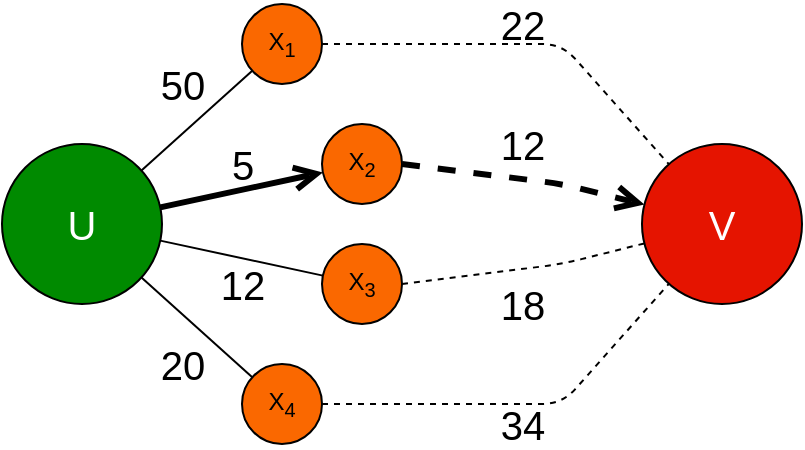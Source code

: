 <mxfile>
    <diagram id="T7AM7KcjtrA6Ymy-e8MI" name="Page-1">
        <mxGraphModel dx="1456" dy="2200" grid="1" gridSize="10" guides="1" tooltips="1" connect="1" arrows="1" fold="1" page="1" pageScale="1" pageWidth="850" pageHeight="1100" math="0" shadow="0">
            <root>
                <mxCell id="0"/>
                <mxCell id="1" parent="0"/>
                <mxCell id="41" value="50" style="edgeStyle=none;html=1;fontSize=20;endArrow=none;endFill=0;strokeColor=#000000;labelBackgroundColor=none;" edge="1" parent="1" source="25" target="37">
                    <mxGeometry x="0.181" y="19" relative="1" as="geometry">
                        <mxPoint as="offset"/>
                    </mxGeometry>
                </mxCell>
                <mxCell id="42" value="5" style="edgeStyle=none;html=1;fontSize=20;endArrow=open;endFill=0;strokeColor=#000000;labelBackgroundColor=none;strokeWidth=3;endSize=8;" edge="1" parent="1" source="25" target="38">
                    <mxGeometry x="0.07" y="13" relative="1" as="geometry">
                        <mxPoint as="offset"/>
                    </mxGeometry>
                </mxCell>
                <mxCell id="43" value="12" style="edgeStyle=none;html=1;fontSize=20;endArrow=none;endFill=0;strokeColor=#000000;labelBackgroundColor=none;" edge="1" parent="1" source="25" target="39">
                    <mxGeometry x="0.07" y="-13" relative="1" as="geometry">
                        <mxPoint as="offset"/>
                    </mxGeometry>
                </mxCell>
                <mxCell id="44" value="20" style="edgeStyle=none;html=1;fontSize=20;endArrow=none;endFill=0;strokeColor=#000000;labelBackgroundColor=none;" edge="1" parent="1" source="25" target="40">
                    <mxGeometry x="0.181" y="-19" relative="1" as="geometry">
                        <mxPoint as="offset"/>
                    </mxGeometry>
                </mxCell>
                <mxCell id="25" value="U" style="ellipse;whiteSpace=wrap;html=1;aspect=fixed;fillColor=#008a00;fontColor=#ffffff;strokeColor=#000000;fontSize=20;" vertex="1" parent="1">
                    <mxGeometry x="10" y="80" width="80" height="80" as="geometry"/>
                </mxCell>
                <mxCell id="36" value="V" style="ellipse;whiteSpace=wrap;html=1;aspect=fixed;fillColor=#e51400;fontColor=#ffffff;strokeColor=#000000;fontSize=20;" vertex="1" parent="1">
                    <mxGeometry x="330" y="80" width="80" height="80" as="geometry"/>
                </mxCell>
                <mxCell id="50" value="22" style="edgeStyle=none;html=1;exitX=1;exitY=0.5;exitDx=0;exitDy=0;fontSize=20;endArrow=none;endFill=0;strokeColor=#000000;dashed=1;labelBackgroundColor=none;" edge="1" parent="1" source="37" target="36">
                    <mxGeometry x="-0.002" y="10" relative="1" as="geometry">
                        <Array as="points">
                            <mxPoint x="290" y="30"/>
                        </Array>
                        <mxPoint as="offset"/>
                    </mxGeometry>
                </mxCell>
                <mxCell id="37" value="X&lt;sub&gt;1&lt;/sub&gt;" style="ellipse;whiteSpace=wrap;html=1;aspect=fixed;strokeColor=#000000;fillColor=#fa6800;fontColor=#000000;" vertex="1" parent="1">
                    <mxGeometry x="130" y="10" width="40" height="40" as="geometry"/>
                </mxCell>
                <mxCell id="51" value="12" style="edgeStyle=none;html=1;exitX=1;exitY=0.5;exitDx=0;exitDy=0;fontSize=20;endArrow=open;endFill=0;strokeColor=#000000;dashed=1;labelBackgroundColor=none;strokeWidth=3;endSize=8;" edge="1" parent="1" source="38" target="36">
                    <mxGeometry x="-0.053" y="17" relative="1" as="geometry">
                        <Array as="points">
                            <mxPoint x="290" y="100"/>
                        </Array>
                        <mxPoint as="offset"/>
                    </mxGeometry>
                </mxCell>
                <mxCell id="38" value="X&lt;sub&gt;2&lt;/sub&gt;" style="ellipse;whiteSpace=wrap;html=1;aspect=fixed;strokeColor=#000000;fillColor=#fa6800;fontColor=#000000;" vertex="1" parent="1">
                    <mxGeometry x="170" y="70" width="40" height="40" as="geometry"/>
                </mxCell>
                <mxCell id="52" value="18" style="edgeStyle=none;html=1;exitX=1;exitY=0.5;exitDx=0;exitDy=0;fontSize=20;endArrow=none;endFill=0;strokeColor=#000000;dashed=1;labelBackgroundColor=none;" edge="1" parent="1" source="39" target="36">
                    <mxGeometry x="-0.053" y="-17" relative="1" as="geometry">
                        <Array as="points">
                            <mxPoint x="290" y="140"/>
                        </Array>
                        <mxPoint as="offset"/>
                    </mxGeometry>
                </mxCell>
                <mxCell id="39" value="X&lt;sub&gt;3&lt;/sub&gt;" style="ellipse;whiteSpace=wrap;html=1;aspect=fixed;strokeColor=#000000;fillColor=#fa6800;fontColor=#000000;" vertex="1" parent="1">
                    <mxGeometry x="170" y="130" width="40" height="40" as="geometry"/>
                </mxCell>
                <mxCell id="49" value="34" style="edgeStyle=none;html=1;exitX=1;exitY=0.5;exitDx=0;exitDy=0;fontSize=20;endArrow=none;endFill=0;strokeColor=#000000;dashed=1;labelBackgroundColor=none;" edge="1" parent="1" source="40" target="36">
                    <mxGeometry x="-0.002" y="-10" relative="1" as="geometry">
                        <Array as="points">
                            <mxPoint x="290" y="210"/>
                        </Array>
                        <mxPoint as="offset"/>
                    </mxGeometry>
                </mxCell>
                <mxCell id="40" value="X&lt;sub&gt;4&lt;/sub&gt;" style="ellipse;whiteSpace=wrap;html=1;aspect=fixed;strokeColor=#000000;fillColor=#fa6800;fontColor=#000000;" vertex="1" parent="1">
                    <mxGeometry x="130" y="190" width="40" height="40" as="geometry"/>
                </mxCell>
            </root>
        </mxGraphModel>
    </diagram>
</mxfile>